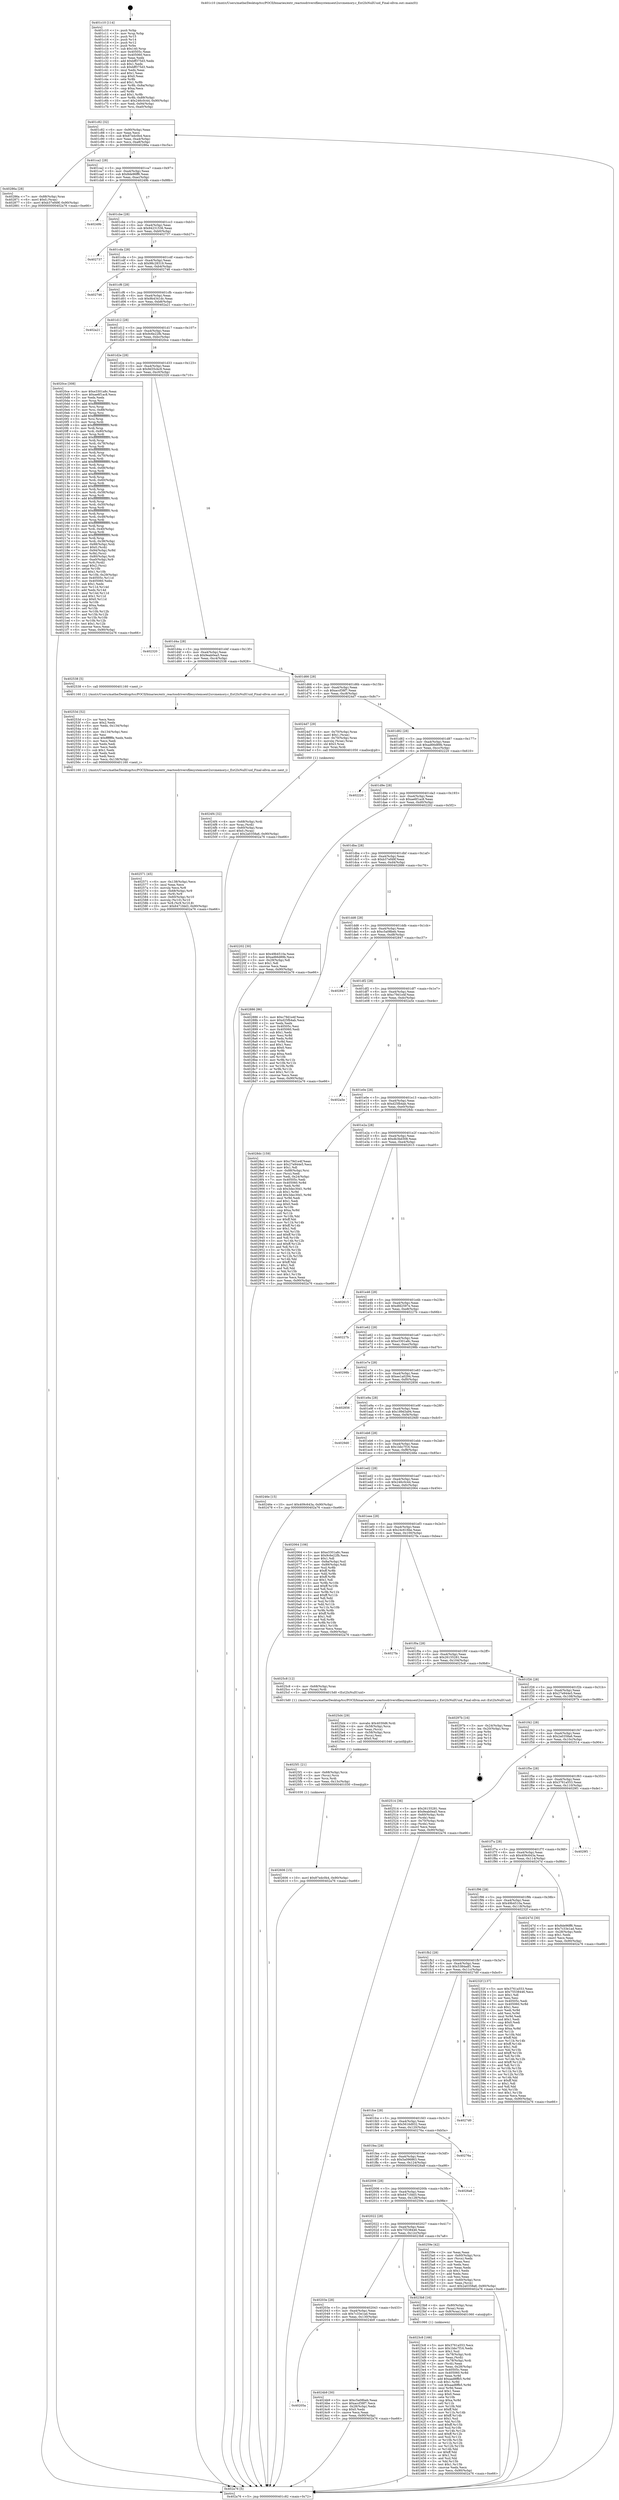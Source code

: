 digraph "0x401c10" {
  label = "0x401c10 (/mnt/c/Users/mathe/Desktop/tcc/POCII/binaries/extr_reactosdriversfilesystemsext2srcmemory.c_Ext2IsNullUuid_Final-ollvm.out::main(0))"
  labelloc = "t"
  node[shape=record]

  Entry [label="",width=0.3,height=0.3,shape=circle,fillcolor=black,style=filled]
  "0x401c82" [label="{
     0x401c82 [32]\l
     | [instrs]\l
     &nbsp;&nbsp;0x401c82 \<+6\>: mov -0x90(%rbp),%eax\l
     &nbsp;&nbsp;0x401c88 \<+2\>: mov %eax,%ecx\l
     &nbsp;&nbsp;0x401c8a \<+6\>: sub $0x87edc0b4,%ecx\l
     &nbsp;&nbsp;0x401c90 \<+6\>: mov %eax,-0xa4(%rbp)\l
     &nbsp;&nbsp;0x401c96 \<+6\>: mov %ecx,-0xa8(%rbp)\l
     &nbsp;&nbsp;0x401c9c \<+6\>: je 000000000040286a \<main+0xc5a\>\l
  }"]
  "0x40286a" [label="{
     0x40286a [28]\l
     | [instrs]\l
     &nbsp;&nbsp;0x40286a \<+7\>: mov -0x88(%rbp),%rax\l
     &nbsp;&nbsp;0x402871 \<+6\>: movl $0x0,(%rax)\l
     &nbsp;&nbsp;0x402877 \<+10\>: movl $0xb37ef49f,-0x90(%rbp)\l
     &nbsp;&nbsp;0x402881 \<+5\>: jmp 0000000000402a76 \<main+0xe66\>\l
  }"]
  "0x401ca2" [label="{
     0x401ca2 [28]\l
     | [instrs]\l
     &nbsp;&nbsp;0x401ca2 \<+5\>: jmp 0000000000401ca7 \<main+0x97\>\l
     &nbsp;&nbsp;0x401ca7 \<+6\>: mov -0xa4(%rbp),%eax\l
     &nbsp;&nbsp;0x401cad \<+5\>: sub $0x8de96ff6,%eax\l
     &nbsp;&nbsp;0x401cb2 \<+6\>: mov %eax,-0xac(%rbp)\l
     &nbsp;&nbsp;0x401cb8 \<+6\>: je 000000000040249b \<main+0x88b\>\l
  }"]
  Exit [label="",width=0.3,height=0.3,shape=circle,fillcolor=black,style=filled,peripheries=2]
  "0x40249b" [label="{
     0x40249b\l
  }", style=dashed]
  "0x401cbe" [label="{
     0x401cbe [28]\l
     | [instrs]\l
     &nbsp;&nbsp;0x401cbe \<+5\>: jmp 0000000000401cc3 \<main+0xb3\>\l
     &nbsp;&nbsp;0x401cc3 \<+6\>: mov -0xa4(%rbp),%eax\l
     &nbsp;&nbsp;0x401cc9 \<+5\>: sub $0x94231536,%eax\l
     &nbsp;&nbsp;0x401cce \<+6\>: mov %eax,-0xb0(%rbp)\l
     &nbsp;&nbsp;0x401cd4 \<+6\>: je 0000000000402737 \<main+0xb27\>\l
  }"]
  "0x402606" [label="{
     0x402606 [15]\l
     | [instrs]\l
     &nbsp;&nbsp;0x402606 \<+10\>: movl $0x87edc0b4,-0x90(%rbp)\l
     &nbsp;&nbsp;0x402610 \<+5\>: jmp 0000000000402a76 \<main+0xe66\>\l
  }"]
  "0x402737" [label="{
     0x402737\l
  }", style=dashed]
  "0x401cda" [label="{
     0x401cda [28]\l
     | [instrs]\l
     &nbsp;&nbsp;0x401cda \<+5\>: jmp 0000000000401cdf \<main+0xcf\>\l
     &nbsp;&nbsp;0x401cdf \<+6\>: mov -0xa4(%rbp),%eax\l
     &nbsp;&nbsp;0x401ce5 \<+5\>: sub $0x98c28319,%eax\l
     &nbsp;&nbsp;0x401cea \<+6\>: mov %eax,-0xb4(%rbp)\l
     &nbsp;&nbsp;0x401cf0 \<+6\>: je 0000000000402746 \<main+0xb36\>\l
  }"]
  "0x4025f1" [label="{
     0x4025f1 [21]\l
     | [instrs]\l
     &nbsp;&nbsp;0x4025f1 \<+4\>: mov -0x68(%rbp),%rcx\l
     &nbsp;&nbsp;0x4025f5 \<+3\>: mov (%rcx),%rcx\l
     &nbsp;&nbsp;0x4025f8 \<+3\>: mov %rcx,%rdi\l
     &nbsp;&nbsp;0x4025fb \<+6\>: mov %eax,-0x13c(%rbp)\l
     &nbsp;&nbsp;0x402601 \<+5\>: call 0000000000401030 \<free@plt\>\l
     | [calls]\l
     &nbsp;&nbsp;0x401030 \{1\} (unknown)\l
  }"]
  "0x402746" [label="{
     0x402746\l
  }", style=dashed]
  "0x401cf6" [label="{
     0x401cf6 [28]\l
     | [instrs]\l
     &nbsp;&nbsp;0x401cf6 \<+5\>: jmp 0000000000401cfb \<main+0xeb\>\l
     &nbsp;&nbsp;0x401cfb \<+6\>: mov -0xa4(%rbp),%eax\l
     &nbsp;&nbsp;0x401d01 \<+5\>: sub $0x9b4341dc,%eax\l
     &nbsp;&nbsp;0x401d06 \<+6\>: mov %eax,-0xb8(%rbp)\l
     &nbsp;&nbsp;0x401d0c \<+6\>: je 0000000000402a21 \<main+0xe11\>\l
  }"]
  "0x4025d4" [label="{
     0x4025d4 [29]\l
     | [instrs]\l
     &nbsp;&nbsp;0x4025d4 \<+10\>: movabs $0x4030d6,%rdi\l
     &nbsp;&nbsp;0x4025de \<+4\>: mov -0x58(%rbp),%rcx\l
     &nbsp;&nbsp;0x4025e2 \<+2\>: mov %eax,(%rcx)\l
     &nbsp;&nbsp;0x4025e4 \<+4\>: mov -0x58(%rbp),%rcx\l
     &nbsp;&nbsp;0x4025e8 \<+2\>: mov (%rcx),%esi\l
     &nbsp;&nbsp;0x4025ea \<+2\>: mov $0x0,%al\l
     &nbsp;&nbsp;0x4025ec \<+5\>: call 0000000000401040 \<printf@plt\>\l
     | [calls]\l
     &nbsp;&nbsp;0x401040 \{1\} (unknown)\l
  }"]
  "0x402a21" [label="{
     0x402a21\l
  }", style=dashed]
  "0x401d12" [label="{
     0x401d12 [28]\l
     | [instrs]\l
     &nbsp;&nbsp;0x401d12 \<+5\>: jmp 0000000000401d17 \<main+0x107\>\l
     &nbsp;&nbsp;0x401d17 \<+6\>: mov -0xa4(%rbp),%eax\l
     &nbsp;&nbsp;0x401d1d \<+5\>: sub $0x9c6e22fb,%eax\l
     &nbsp;&nbsp;0x401d22 \<+6\>: mov %eax,-0xbc(%rbp)\l
     &nbsp;&nbsp;0x401d28 \<+6\>: je 00000000004020ce \<main+0x4be\>\l
  }"]
  "0x402571" [label="{
     0x402571 [45]\l
     | [instrs]\l
     &nbsp;&nbsp;0x402571 \<+6\>: mov -0x138(%rbp),%ecx\l
     &nbsp;&nbsp;0x402577 \<+3\>: imul %eax,%ecx\l
     &nbsp;&nbsp;0x40257a \<+3\>: movslq %ecx,%r8\l
     &nbsp;&nbsp;0x40257d \<+4\>: mov -0x68(%rbp),%r9\l
     &nbsp;&nbsp;0x402581 \<+3\>: mov (%r9),%r9\l
     &nbsp;&nbsp;0x402584 \<+4\>: mov -0x60(%rbp),%r10\l
     &nbsp;&nbsp;0x402588 \<+3\>: movslq (%r10),%r10\l
     &nbsp;&nbsp;0x40258b \<+4\>: mov %r8,(%r9,%r10,8)\l
     &nbsp;&nbsp;0x40258f \<+10\>: movl $0x6471fdd3,-0x90(%rbp)\l
     &nbsp;&nbsp;0x402599 \<+5\>: jmp 0000000000402a76 \<main+0xe66\>\l
  }"]
  "0x4020ce" [label="{
     0x4020ce [308]\l
     | [instrs]\l
     &nbsp;&nbsp;0x4020ce \<+5\>: mov $0xe3301a8c,%eax\l
     &nbsp;&nbsp;0x4020d3 \<+5\>: mov $0xae6f1ac8,%ecx\l
     &nbsp;&nbsp;0x4020d8 \<+2\>: xor %edx,%edx\l
     &nbsp;&nbsp;0x4020da \<+3\>: mov %rsp,%rsi\l
     &nbsp;&nbsp;0x4020dd \<+4\>: add $0xfffffffffffffff0,%rsi\l
     &nbsp;&nbsp;0x4020e1 \<+3\>: mov %rsi,%rsp\l
     &nbsp;&nbsp;0x4020e4 \<+7\>: mov %rsi,-0x88(%rbp)\l
     &nbsp;&nbsp;0x4020eb \<+3\>: mov %rsp,%rsi\l
     &nbsp;&nbsp;0x4020ee \<+4\>: add $0xfffffffffffffff0,%rsi\l
     &nbsp;&nbsp;0x4020f2 \<+3\>: mov %rsi,%rsp\l
     &nbsp;&nbsp;0x4020f5 \<+3\>: mov %rsp,%rdi\l
     &nbsp;&nbsp;0x4020f8 \<+4\>: add $0xfffffffffffffff0,%rdi\l
     &nbsp;&nbsp;0x4020fc \<+3\>: mov %rdi,%rsp\l
     &nbsp;&nbsp;0x4020ff \<+4\>: mov %rdi,-0x80(%rbp)\l
     &nbsp;&nbsp;0x402103 \<+3\>: mov %rsp,%rdi\l
     &nbsp;&nbsp;0x402106 \<+4\>: add $0xfffffffffffffff0,%rdi\l
     &nbsp;&nbsp;0x40210a \<+3\>: mov %rdi,%rsp\l
     &nbsp;&nbsp;0x40210d \<+4\>: mov %rdi,-0x78(%rbp)\l
     &nbsp;&nbsp;0x402111 \<+3\>: mov %rsp,%rdi\l
     &nbsp;&nbsp;0x402114 \<+4\>: add $0xfffffffffffffff0,%rdi\l
     &nbsp;&nbsp;0x402118 \<+3\>: mov %rdi,%rsp\l
     &nbsp;&nbsp;0x40211b \<+4\>: mov %rdi,-0x70(%rbp)\l
     &nbsp;&nbsp;0x40211f \<+3\>: mov %rsp,%rdi\l
     &nbsp;&nbsp;0x402122 \<+4\>: add $0xfffffffffffffff0,%rdi\l
     &nbsp;&nbsp;0x402126 \<+3\>: mov %rdi,%rsp\l
     &nbsp;&nbsp;0x402129 \<+4\>: mov %rdi,-0x68(%rbp)\l
     &nbsp;&nbsp;0x40212d \<+3\>: mov %rsp,%rdi\l
     &nbsp;&nbsp;0x402130 \<+4\>: add $0xfffffffffffffff0,%rdi\l
     &nbsp;&nbsp;0x402134 \<+3\>: mov %rdi,%rsp\l
     &nbsp;&nbsp;0x402137 \<+4\>: mov %rdi,-0x60(%rbp)\l
     &nbsp;&nbsp;0x40213b \<+3\>: mov %rsp,%rdi\l
     &nbsp;&nbsp;0x40213e \<+4\>: add $0xfffffffffffffff0,%rdi\l
     &nbsp;&nbsp;0x402142 \<+3\>: mov %rdi,%rsp\l
     &nbsp;&nbsp;0x402145 \<+4\>: mov %rdi,-0x58(%rbp)\l
     &nbsp;&nbsp;0x402149 \<+3\>: mov %rsp,%rdi\l
     &nbsp;&nbsp;0x40214c \<+4\>: add $0xfffffffffffffff0,%rdi\l
     &nbsp;&nbsp;0x402150 \<+3\>: mov %rdi,%rsp\l
     &nbsp;&nbsp;0x402153 \<+4\>: mov %rdi,-0x50(%rbp)\l
     &nbsp;&nbsp;0x402157 \<+3\>: mov %rsp,%rdi\l
     &nbsp;&nbsp;0x40215a \<+4\>: add $0xfffffffffffffff0,%rdi\l
     &nbsp;&nbsp;0x40215e \<+3\>: mov %rdi,%rsp\l
     &nbsp;&nbsp;0x402161 \<+4\>: mov %rdi,-0x48(%rbp)\l
     &nbsp;&nbsp;0x402165 \<+3\>: mov %rsp,%rdi\l
     &nbsp;&nbsp;0x402168 \<+4\>: add $0xfffffffffffffff0,%rdi\l
     &nbsp;&nbsp;0x40216c \<+3\>: mov %rdi,%rsp\l
     &nbsp;&nbsp;0x40216f \<+4\>: mov %rdi,-0x40(%rbp)\l
     &nbsp;&nbsp;0x402173 \<+3\>: mov %rsp,%rdi\l
     &nbsp;&nbsp;0x402176 \<+4\>: add $0xfffffffffffffff0,%rdi\l
     &nbsp;&nbsp;0x40217a \<+3\>: mov %rdi,%rsp\l
     &nbsp;&nbsp;0x40217d \<+4\>: mov %rdi,-0x38(%rbp)\l
     &nbsp;&nbsp;0x402181 \<+7\>: mov -0x88(%rbp),%rdi\l
     &nbsp;&nbsp;0x402188 \<+6\>: movl $0x0,(%rdi)\l
     &nbsp;&nbsp;0x40218e \<+7\>: mov -0x94(%rbp),%r8d\l
     &nbsp;&nbsp;0x402195 \<+3\>: mov %r8d,(%rsi)\l
     &nbsp;&nbsp;0x402198 \<+4\>: mov -0x80(%rbp),%rdi\l
     &nbsp;&nbsp;0x40219c \<+7\>: mov -0xa0(%rbp),%r9\l
     &nbsp;&nbsp;0x4021a3 \<+3\>: mov %r9,(%rdi)\l
     &nbsp;&nbsp;0x4021a6 \<+3\>: cmpl $0x2,(%rsi)\l
     &nbsp;&nbsp;0x4021a9 \<+4\>: setne %r10b\l
     &nbsp;&nbsp;0x4021ad \<+4\>: and $0x1,%r10b\l
     &nbsp;&nbsp;0x4021b1 \<+4\>: mov %r10b,-0x29(%rbp)\l
     &nbsp;&nbsp;0x4021b5 \<+8\>: mov 0x40505c,%r11d\l
     &nbsp;&nbsp;0x4021bd \<+7\>: mov 0x405060,%ebx\l
     &nbsp;&nbsp;0x4021c4 \<+3\>: sub $0x1,%edx\l
     &nbsp;&nbsp;0x4021c7 \<+3\>: mov %r11d,%r14d\l
     &nbsp;&nbsp;0x4021ca \<+3\>: add %edx,%r14d\l
     &nbsp;&nbsp;0x4021cd \<+4\>: imul %r14d,%r11d\l
     &nbsp;&nbsp;0x4021d1 \<+4\>: and $0x1,%r11d\l
     &nbsp;&nbsp;0x4021d5 \<+4\>: cmp $0x0,%r11d\l
     &nbsp;&nbsp;0x4021d9 \<+4\>: sete %r10b\l
     &nbsp;&nbsp;0x4021dd \<+3\>: cmp $0xa,%ebx\l
     &nbsp;&nbsp;0x4021e0 \<+4\>: setl %r15b\l
     &nbsp;&nbsp;0x4021e4 \<+3\>: mov %r10b,%r12b\l
     &nbsp;&nbsp;0x4021e7 \<+3\>: and %r15b,%r12b\l
     &nbsp;&nbsp;0x4021ea \<+3\>: xor %r15b,%r10b\l
     &nbsp;&nbsp;0x4021ed \<+3\>: or %r10b,%r12b\l
     &nbsp;&nbsp;0x4021f0 \<+4\>: test $0x1,%r12b\l
     &nbsp;&nbsp;0x4021f4 \<+3\>: cmovne %ecx,%eax\l
     &nbsp;&nbsp;0x4021f7 \<+6\>: mov %eax,-0x90(%rbp)\l
     &nbsp;&nbsp;0x4021fd \<+5\>: jmp 0000000000402a76 \<main+0xe66\>\l
  }"]
  "0x401d2e" [label="{
     0x401d2e [28]\l
     | [instrs]\l
     &nbsp;&nbsp;0x401d2e \<+5\>: jmp 0000000000401d33 \<main+0x123\>\l
     &nbsp;&nbsp;0x401d33 \<+6\>: mov -0xa4(%rbp),%eax\l
     &nbsp;&nbsp;0x401d39 \<+5\>: sub $0x9d35cbc9,%eax\l
     &nbsp;&nbsp;0x401d3e \<+6\>: mov %eax,-0xc0(%rbp)\l
     &nbsp;&nbsp;0x401d44 \<+6\>: je 0000000000402320 \<main+0x710\>\l
  }"]
  "0x40253d" [label="{
     0x40253d [52]\l
     | [instrs]\l
     &nbsp;&nbsp;0x40253d \<+2\>: xor %ecx,%ecx\l
     &nbsp;&nbsp;0x40253f \<+5\>: mov $0x2,%edx\l
     &nbsp;&nbsp;0x402544 \<+6\>: mov %edx,-0x134(%rbp)\l
     &nbsp;&nbsp;0x40254a \<+1\>: cltd\l
     &nbsp;&nbsp;0x40254b \<+6\>: mov -0x134(%rbp),%esi\l
     &nbsp;&nbsp;0x402551 \<+2\>: idiv %esi\l
     &nbsp;&nbsp;0x402553 \<+6\>: imul $0xfffffffe,%edx,%edx\l
     &nbsp;&nbsp;0x402559 \<+2\>: mov %ecx,%edi\l
     &nbsp;&nbsp;0x40255b \<+2\>: sub %edx,%edi\l
     &nbsp;&nbsp;0x40255d \<+2\>: mov %ecx,%edx\l
     &nbsp;&nbsp;0x40255f \<+3\>: sub $0x1,%edx\l
     &nbsp;&nbsp;0x402562 \<+2\>: add %edx,%edi\l
     &nbsp;&nbsp;0x402564 \<+2\>: sub %edi,%ecx\l
     &nbsp;&nbsp;0x402566 \<+6\>: mov %ecx,-0x138(%rbp)\l
     &nbsp;&nbsp;0x40256c \<+5\>: call 0000000000401160 \<next_i\>\l
     | [calls]\l
     &nbsp;&nbsp;0x401160 \{1\} (/mnt/c/Users/mathe/Desktop/tcc/POCII/binaries/extr_reactosdriversfilesystemsext2srcmemory.c_Ext2IsNullUuid_Final-ollvm.out::next_i)\l
  }"]
  "0x402320" [label="{
     0x402320\l
  }", style=dashed]
  "0x401d4a" [label="{
     0x401d4a [28]\l
     | [instrs]\l
     &nbsp;&nbsp;0x401d4a \<+5\>: jmp 0000000000401d4f \<main+0x13f\>\l
     &nbsp;&nbsp;0x401d4f \<+6\>: mov -0xa4(%rbp),%eax\l
     &nbsp;&nbsp;0x401d55 \<+5\>: sub $0x9eab0ea5,%eax\l
     &nbsp;&nbsp;0x401d5a \<+6\>: mov %eax,-0xc4(%rbp)\l
     &nbsp;&nbsp;0x401d60 \<+6\>: je 0000000000402538 \<main+0x928\>\l
  }"]
  "0x4024f4" [label="{
     0x4024f4 [32]\l
     | [instrs]\l
     &nbsp;&nbsp;0x4024f4 \<+4\>: mov -0x68(%rbp),%rdi\l
     &nbsp;&nbsp;0x4024f8 \<+3\>: mov %rax,(%rdi)\l
     &nbsp;&nbsp;0x4024fb \<+4\>: mov -0x60(%rbp),%rax\l
     &nbsp;&nbsp;0x4024ff \<+6\>: movl $0x0,(%rax)\l
     &nbsp;&nbsp;0x402505 \<+10\>: movl $0x2a0358a6,-0x90(%rbp)\l
     &nbsp;&nbsp;0x40250f \<+5\>: jmp 0000000000402a76 \<main+0xe66\>\l
  }"]
  "0x402538" [label="{
     0x402538 [5]\l
     | [instrs]\l
     &nbsp;&nbsp;0x402538 \<+5\>: call 0000000000401160 \<next_i\>\l
     | [calls]\l
     &nbsp;&nbsp;0x401160 \{1\} (/mnt/c/Users/mathe/Desktop/tcc/POCII/binaries/extr_reactosdriversfilesystemsext2srcmemory.c_Ext2IsNullUuid_Final-ollvm.out::next_i)\l
  }"]
  "0x401d66" [label="{
     0x401d66 [28]\l
     | [instrs]\l
     &nbsp;&nbsp;0x401d66 \<+5\>: jmp 0000000000401d6b \<main+0x15b\>\l
     &nbsp;&nbsp;0x401d6b \<+6\>: mov -0xa4(%rbp),%eax\l
     &nbsp;&nbsp;0x401d71 \<+5\>: sub $0xaccf38f7,%eax\l
     &nbsp;&nbsp;0x401d76 \<+6\>: mov %eax,-0xc8(%rbp)\l
     &nbsp;&nbsp;0x401d7c \<+6\>: je 00000000004024d7 \<main+0x8c7\>\l
  }"]
  "0x40205a" [label="{
     0x40205a\l
  }", style=dashed]
  "0x4024d7" [label="{
     0x4024d7 [29]\l
     | [instrs]\l
     &nbsp;&nbsp;0x4024d7 \<+4\>: mov -0x70(%rbp),%rax\l
     &nbsp;&nbsp;0x4024db \<+6\>: movl $0x1,(%rax)\l
     &nbsp;&nbsp;0x4024e1 \<+4\>: mov -0x70(%rbp),%rax\l
     &nbsp;&nbsp;0x4024e5 \<+3\>: movslq (%rax),%rax\l
     &nbsp;&nbsp;0x4024e8 \<+4\>: shl $0x3,%rax\l
     &nbsp;&nbsp;0x4024ec \<+3\>: mov %rax,%rdi\l
     &nbsp;&nbsp;0x4024ef \<+5\>: call 0000000000401050 \<malloc@plt\>\l
     | [calls]\l
     &nbsp;&nbsp;0x401050 \{1\} (unknown)\l
  }"]
  "0x401d82" [label="{
     0x401d82 [28]\l
     | [instrs]\l
     &nbsp;&nbsp;0x401d82 \<+5\>: jmp 0000000000401d87 \<main+0x177\>\l
     &nbsp;&nbsp;0x401d87 \<+6\>: mov -0xa4(%rbp),%eax\l
     &nbsp;&nbsp;0x401d8d \<+5\>: sub $0xad66d89b,%eax\l
     &nbsp;&nbsp;0x401d92 \<+6\>: mov %eax,-0xcc(%rbp)\l
     &nbsp;&nbsp;0x401d98 \<+6\>: je 0000000000402220 \<main+0x610\>\l
  }"]
  "0x4024b9" [label="{
     0x4024b9 [30]\l
     | [instrs]\l
     &nbsp;&nbsp;0x4024b9 \<+5\>: mov $0xc5a08beb,%eax\l
     &nbsp;&nbsp;0x4024be \<+5\>: mov $0xaccf38f7,%ecx\l
     &nbsp;&nbsp;0x4024c3 \<+3\>: mov -0x28(%rbp),%edx\l
     &nbsp;&nbsp;0x4024c6 \<+3\>: cmp $0x0,%edx\l
     &nbsp;&nbsp;0x4024c9 \<+3\>: cmove %ecx,%eax\l
     &nbsp;&nbsp;0x4024cc \<+6\>: mov %eax,-0x90(%rbp)\l
     &nbsp;&nbsp;0x4024d2 \<+5\>: jmp 0000000000402a76 \<main+0xe66\>\l
  }"]
  "0x402220" [label="{
     0x402220\l
  }", style=dashed]
  "0x401d9e" [label="{
     0x401d9e [28]\l
     | [instrs]\l
     &nbsp;&nbsp;0x401d9e \<+5\>: jmp 0000000000401da3 \<main+0x193\>\l
     &nbsp;&nbsp;0x401da3 \<+6\>: mov -0xa4(%rbp),%eax\l
     &nbsp;&nbsp;0x401da9 \<+5\>: sub $0xae6f1ac8,%eax\l
     &nbsp;&nbsp;0x401dae \<+6\>: mov %eax,-0xd0(%rbp)\l
     &nbsp;&nbsp;0x401db4 \<+6\>: je 0000000000402202 \<main+0x5f2\>\l
  }"]
  "0x4023c8" [label="{
     0x4023c8 [166]\l
     | [instrs]\l
     &nbsp;&nbsp;0x4023c8 \<+5\>: mov $0x3761a553,%ecx\l
     &nbsp;&nbsp;0x4023cd \<+5\>: mov $0x1bbc7f16,%edx\l
     &nbsp;&nbsp;0x4023d2 \<+3\>: mov $0x1,%sil\l
     &nbsp;&nbsp;0x4023d5 \<+4\>: mov -0x78(%rbp),%rdi\l
     &nbsp;&nbsp;0x4023d9 \<+2\>: mov %eax,(%rdi)\l
     &nbsp;&nbsp;0x4023db \<+4\>: mov -0x78(%rbp),%rdi\l
     &nbsp;&nbsp;0x4023df \<+2\>: mov (%rdi),%eax\l
     &nbsp;&nbsp;0x4023e1 \<+3\>: mov %eax,-0x28(%rbp)\l
     &nbsp;&nbsp;0x4023e4 \<+7\>: mov 0x40505c,%eax\l
     &nbsp;&nbsp;0x4023eb \<+8\>: mov 0x405060,%r8d\l
     &nbsp;&nbsp;0x4023f3 \<+3\>: mov %eax,%r9d\l
     &nbsp;&nbsp;0x4023f6 \<+7\>: add $0xaad8ffb5,%r9d\l
     &nbsp;&nbsp;0x4023fd \<+4\>: sub $0x1,%r9d\l
     &nbsp;&nbsp;0x402401 \<+7\>: sub $0xaad8ffb5,%r9d\l
     &nbsp;&nbsp;0x402408 \<+4\>: imul %r9d,%eax\l
     &nbsp;&nbsp;0x40240c \<+3\>: and $0x1,%eax\l
     &nbsp;&nbsp;0x40240f \<+3\>: cmp $0x0,%eax\l
     &nbsp;&nbsp;0x402412 \<+4\>: sete %r10b\l
     &nbsp;&nbsp;0x402416 \<+4\>: cmp $0xa,%r8d\l
     &nbsp;&nbsp;0x40241a \<+4\>: setl %r11b\l
     &nbsp;&nbsp;0x40241e \<+3\>: mov %r10b,%bl\l
     &nbsp;&nbsp;0x402421 \<+3\>: xor $0xff,%bl\l
     &nbsp;&nbsp;0x402424 \<+3\>: mov %r11b,%r14b\l
     &nbsp;&nbsp;0x402427 \<+4\>: xor $0xff,%r14b\l
     &nbsp;&nbsp;0x40242b \<+4\>: xor $0x1,%sil\l
     &nbsp;&nbsp;0x40242f \<+3\>: mov %bl,%r15b\l
     &nbsp;&nbsp;0x402432 \<+4\>: and $0xff,%r15b\l
     &nbsp;&nbsp;0x402436 \<+3\>: and %sil,%r10b\l
     &nbsp;&nbsp;0x402439 \<+3\>: mov %r14b,%r12b\l
     &nbsp;&nbsp;0x40243c \<+4\>: and $0xff,%r12b\l
     &nbsp;&nbsp;0x402440 \<+3\>: and %sil,%r11b\l
     &nbsp;&nbsp;0x402443 \<+3\>: or %r10b,%r15b\l
     &nbsp;&nbsp;0x402446 \<+3\>: or %r11b,%r12b\l
     &nbsp;&nbsp;0x402449 \<+3\>: xor %r12b,%r15b\l
     &nbsp;&nbsp;0x40244c \<+3\>: or %r14b,%bl\l
     &nbsp;&nbsp;0x40244f \<+3\>: xor $0xff,%bl\l
     &nbsp;&nbsp;0x402452 \<+4\>: or $0x1,%sil\l
     &nbsp;&nbsp;0x402456 \<+3\>: and %sil,%bl\l
     &nbsp;&nbsp;0x402459 \<+3\>: or %bl,%r15b\l
     &nbsp;&nbsp;0x40245c \<+4\>: test $0x1,%r15b\l
     &nbsp;&nbsp;0x402460 \<+3\>: cmovne %edx,%ecx\l
     &nbsp;&nbsp;0x402463 \<+6\>: mov %ecx,-0x90(%rbp)\l
     &nbsp;&nbsp;0x402469 \<+5\>: jmp 0000000000402a76 \<main+0xe66\>\l
  }"]
  "0x402202" [label="{
     0x402202 [30]\l
     | [instrs]\l
     &nbsp;&nbsp;0x402202 \<+5\>: mov $0x49b4510a,%eax\l
     &nbsp;&nbsp;0x402207 \<+5\>: mov $0xad66d89b,%ecx\l
     &nbsp;&nbsp;0x40220c \<+3\>: mov -0x29(%rbp),%dl\l
     &nbsp;&nbsp;0x40220f \<+3\>: test $0x1,%dl\l
     &nbsp;&nbsp;0x402212 \<+3\>: cmovne %ecx,%eax\l
     &nbsp;&nbsp;0x402215 \<+6\>: mov %eax,-0x90(%rbp)\l
     &nbsp;&nbsp;0x40221b \<+5\>: jmp 0000000000402a76 \<main+0xe66\>\l
  }"]
  "0x401dba" [label="{
     0x401dba [28]\l
     | [instrs]\l
     &nbsp;&nbsp;0x401dba \<+5\>: jmp 0000000000401dbf \<main+0x1af\>\l
     &nbsp;&nbsp;0x401dbf \<+6\>: mov -0xa4(%rbp),%eax\l
     &nbsp;&nbsp;0x401dc5 \<+5\>: sub $0xb37ef49f,%eax\l
     &nbsp;&nbsp;0x401dca \<+6\>: mov %eax,-0xd4(%rbp)\l
     &nbsp;&nbsp;0x401dd0 \<+6\>: je 0000000000402886 \<main+0xc76\>\l
  }"]
  "0x40203e" [label="{
     0x40203e [28]\l
     | [instrs]\l
     &nbsp;&nbsp;0x40203e \<+5\>: jmp 0000000000402043 \<main+0x433\>\l
     &nbsp;&nbsp;0x402043 \<+6\>: mov -0xa4(%rbp),%eax\l
     &nbsp;&nbsp;0x402049 \<+5\>: sub $0x7c33e1ad,%eax\l
     &nbsp;&nbsp;0x40204e \<+6\>: mov %eax,-0x130(%rbp)\l
     &nbsp;&nbsp;0x402054 \<+6\>: je 00000000004024b9 \<main+0x8a9\>\l
  }"]
  "0x402886" [label="{
     0x402886 [86]\l
     | [instrs]\l
     &nbsp;&nbsp;0x402886 \<+5\>: mov $0xc79d1e4f,%eax\l
     &nbsp;&nbsp;0x40288b \<+5\>: mov $0xd25fb4ab,%ecx\l
     &nbsp;&nbsp;0x402890 \<+2\>: xor %edx,%edx\l
     &nbsp;&nbsp;0x402892 \<+7\>: mov 0x40505c,%esi\l
     &nbsp;&nbsp;0x402899 \<+7\>: mov 0x405060,%edi\l
     &nbsp;&nbsp;0x4028a0 \<+3\>: sub $0x1,%edx\l
     &nbsp;&nbsp;0x4028a3 \<+3\>: mov %esi,%r8d\l
     &nbsp;&nbsp;0x4028a6 \<+3\>: add %edx,%r8d\l
     &nbsp;&nbsp;0x4028a9 \<+4\>: imul %r8d,%esi\l
     &nbsp;&nbsp;0x4028ad \<+3\>: and $0x1,%esi\l
     &nbsp;&nbsp;0x4028b0 \<+3\>: cmp $0x0,%esi\l
     &nbsp;&nbsp;0x4028b3 \<+4\>: sete %r9b\l
     &nbsp;&nbsp;0x4028b7 \<+3\>: cmp $0xa,%edi\l
     &nbsp;&nbsp;0x4028ba \<+4\>: setl %r10b\l
     &nbsp;&nbsp;0x4028be \<+3\>: mov %r9b,%r11b\l
     &nbsp;&nbsp;0x4028c1 \<+3\>: and %r10b,%r11b\l
     &nbsp;&nbsp;0x4028c4 \<+3\>: xor %r10b,%r9b\l
     &nbsp;&nbsp;0x4028c7 \<+3\>: or %r9b,%r11b\l
     &nbsp;&nbsp;0x4028ca \<+4\>: test $0x1,%r11b\l
     &nbsp;&nbsp;0x4028ce \<+3\>: cmovne %ecx,%eax\l
     &nbsp;&nbsp;0x4028d1 \<+6\>: mov %eax,-0x90(%rbp)\l
     &nbsp;&nbsp;0x4028d7 \<+5\>: jmp 0000000000402a76 \<main+0xe66\>\l
  }"]
  "0x401dd6" [label="{
     0x401dd6 [28]\l
     | [instrs]\l
     &nbsp;&nbsp;0x401dd6 \<+5\>: jmp 0000000000401ddb \<main+0x1cb\>\l
     &nbsp;&nbsp;0x401ddb \<+6\>: mov -0xa4(%rbp),%eax\l
     &nbsp;&nbsp;0x401de1 \<+5\>: sub $0xc5a08beb,%eax\l
     &nbsp;&nbsp;0x401de6 \<+6\>: mov %eax,-0xd8(%rbp)\l
     &nbsp;&nbsp;0x401dec \<+6\>: je 0000000000402847 \<main+0xc37\>\l
  }"]
  "0x4023b8" [label="{
     0x4023b8 [16]\l
     | [instrs]\l
     &nbsp;&nbsp;0x4023b8 \<+4\>: mov -0x80(%rbp),%rax\l
     &nbsp;&nbsp;0x4023bc \<+3\>: mov (%rax),%rax\l
     &nbsp;&nbsp;0x4023bf \<+4\>: mov 0x8(%rax),%rdi\l
     &nbsp;&nbsp;0x4023c3 \<+5\>: call 0000000000401060 \<atoi@plt\>\l
     | [calls]\l
     &nbsp;&nbsp;0x401060 \{1\} (unknown)\l
  }"]
  "0x402847" [label="{
     0x402847\l
  }", style=dashed]
  "0x401df2" [label="{
     0x401df2 [28]\l
     | [instrs]\l
     &nbsp;&nbsp;0x401df2 \<+5\>: jmp 0000000000401df7 \<main+0x1e7\>\l
     &nbsp;&nbsp;0x401df7 \<+6\>: mov -0xa4(%rbp),%eax\l
     &nbsp;&nbsp;0x401dfd \<+5\>: sub $0xc79d1e4f,%eax\l
     &nbsp;&nbsp;0x401e02 \<+6\>: mov %eax,-0xdc(%rbp)\l
     &nbsp;&nbsp;0x401e08 \<+6\>: je 0000000000402a5e \<main+0xe4e\>\l
  }"]
  "0x402022" [label="{
     0x402022 [28]\l
     | [instrs]\l
     &nbsp;&nbsp;0x402022 \<+5\>: jmp 0000000000402027 \<main+0x417\>\l
     &nbsp;&nbsp;0x402027 \<+6\>: mov -0xa4(%rbp),%eax\l
     &nbsp;&nbsp;0x40202d \<+5\>: sub $0x75538446,%eax\l
     &nbsp;&nbsp;0x402032 \<+6\>: mov %eax,-0x12c(%rbp)\l
     &nbsp;&nbsp;0x402038 \<+6\>: je 00000000004023b8 \<main+0x7a8\>\l
  }"]
  "0x402a5e" [label="{
     0x402a5e\l
  }", style=dashed]
  "0x401e0e" [label="{
     0x401e0e [28]\l
     | [instrs]\l
     &nbsp;&nbsp;0x401e0e \<+5\>: jmp 0000000000401e13 \<main+0x203\>\l
     &nbsp;&nbsp;0x401e13 \<+6\>: mov -0xa4(%rbp),%eax\l
     &nbsp;&nbsp;0x401e19 \<+5\>: sub $0xd25fb4ab,%eax\l
     &nbsp;&nbsp;0x401e1e \<+6\>: mov %eax,-0xe0(%rbp)\l
     &nbsp;&nbsp;0x401e24 \<+6\>: je 00000000004028dc \<main+0xccc\>\l
  }"]
  "0x40259e" [label="{
     0x40259e [42]\l
     | [instrs]\l
     &nbsp;&nbsp;0x40259e \<+2\>: xor %eax,%eax\l
     &nbsp;&nbsp;0x4025a0 \<+4\>: mov -0x60(%rbp),%rcx\l
     &nbsp;&nbsp;0x4025a4 \<+2\>: mov (%rcx),%edx\l
     &nbsp;&nbsp;0x4025a6 \<+2\>: mov %eax,%esi\l
     &nbsp;&nbsp;0x4025a8 \<+2\>: sub %edx,%esi\l
     &nbsp;&nbsp;0x4025aa \<+2\>: mov %eax,%edx\l
     &nbsp;&nbsp;0x4025ac \<+3\>: sub $0x1,%edx\l
     &nbsp;&nbsp;0x4025af \<+2\>: add %edx,%esi\l
     &nbsp;&nbsp;0x4025b1 \<+2\>: sub %esi,%eax\l
     &nbsp;&nbsp;0x4025b3 \<+4\>: mov -0x60(%rbp),%rcx\l
     &nbsp;&nbsp;0x4025b7 \<+2\>: mov %eax,(%rcx)\l
     &nbsp;&nbsp;0x4025b9 \<+10\>: movl $0x2a0358a6,-0x90(%rbp)\l
     &nbsp;&nbsp;0x4025c3 \<+5\>: jmp 0000000000402a76 \<main+0xe66\>\l
  }"]
  "0x4028dc" [label="{
     0x4028dc [159]\l
     | [instrs]\l
     &nbsp;&nbsp;0x4028dc \<+5\>: mov $0xc79d1e4f,%eax\l
     &nbsp;&nbsp;0x4028e1 \<+5\>: mov $0x27e944e5,%ecx\l
     &nbsp;&nbsp;0x4028e6 \<+2\>: mov $0x1,%dl\l
     &nbsp;&nbsp;0x4028e8 \<+7\>: mov -0x88(%rbp),%rsi\l
     &nbsp;&nbsp;0x4028ef \<+2\>: mov (%rsi),%edi\l
     &nbsp;&nbsp;0x4028f1 \<+3\>: mov %edi,-0x24(%rbp)\l
     &nbsp;&nbsp;0x4028f4 \<+7\>: mov 0x40505c,%edi\l
     &nbsp;&nbsp;0x4028fb \<+8\>: mov 0x405060,%r8d\l
     &nbsp;&nbsp;0x402903 \<+3\>: mov %edi,%r9d\l
     &nbsp;&nbsp;0x402906 \<+7\>: sub $0x3dec30d1,%r9d\l
     &nbsp;&nbsp;0x40290d \<+4\>: sub $0x1,%r9d\l
     &nbsp;&nbsp;0x402911 \<+7\>: add $0x3dec30d1,%r9d\l
     &nbsp;&nbsp;0x402918 \<+4\>: imul %r9d,%edi\l
     &nbsp;&nbsp;0x40291c \<+3\>: and $0x1,%edi\l
     &nbsp;&nbsp;0x40291f \<+3\>: cmp $0x0,%edi\l
     &nbsp;&nbsp;0x402922 \<+4\>: sete %r10b\l
     &nbsp;&nbsp;0x402926 \<+4\>: cmp $0xa,%r8d\l
     &nbsp;&nbsp;0x40292a \<+4\>: setl %r11b\l
     &nbsp;&nbsp;0x40292e \<+3\>: mov %r10b,%bl\l
     &nbsp;&nbsp;0x402931 \<+3\>: xor $0xff,%bl\l
     &nbsp;&nbsp;0x402934 \<+3\>: mov %r11b,%r14b\l
     &nbsp;&nbsp;0x402937 \<+4\>: xor $0xff,%r14b\l
     &nbsp;&nbsp;0x40293b \<+3\>: xor $0x1,%dl\l
     &nbsp;&nbsp;0x40293e \<+3\>: mov %bl,%r15b\l
     &nbsp;&nbsp;0x402941 \<+4\>: and $0xff,%r15b\l
     &nbsp;&nbsp;0x402945 \<+3\>: and %dl,%r10b\l
     &nbsp;&nbsp;0x402948 \<+3\>: mov %r14b,%r12b\l
     &nbsp;&nbsp;0x40294b \<+4\>: and $0xff,%r12b\l
     &nbsp;&nbsp;0x40294f \<+3\>: and %dl,%r11b\l
     &nbsp;&nbsp;0x402952 \<+3\>: or %r10b,%r15b\l
     &nbsp;&nbsp;0x402955 \<+3\>: or %r11b,%r12b\l
     &nbsp;&nbsp;0x402958 \<+3\>: xor %r12b,%r15b\l
     &nbsp;&nbsp;0x40295b \<+3\>: or %r14b,%bl\l
     &nbsp;&nbsp;0x40295e \<+3\>: xor $0xff,%bl\l
     &nbsp;&nbsp;0x402961 \<+3\>: or $0x1,%dl\l
     &nbsp;&nbsp;0x402964 \<+2\>: and %dl,%bl\l
     &nbsp;&nbsp;0x402966 \<+3\>: or %bl,%r15b\l
     &nbsp;&nbsp;0x402969 \<+4\>: test $0x1,%r15b\l
     &nbsp;&nbsp;0x40296d \<+3\>: cmovne %ecx,%eax\l
     &nbsp;&nbsp;0x402970 \<+6\>: mov %eax,-0x90(%rbp)\l
     &nbsp;&nbsp;0x402976 \<+5\>: jmp 0000000000402a76 \<main+0xe66\>\l
  }"]
  "0x401e2a" [label="{
     0x401e2a [28]\l
     | [instrs]\l
     &nbsp;&nbsp;0x401e2a \<+5\>: jmp 0000000000401e2f \<main+0x21f\>\l
     &nbsp;&nbsp;0x401e2f \<+6\>: mov -0xa4(%rbp),%eax\l
     &nbsp;&nbsp;0x401e35 \<+5\>: sub $0xdb3bd308,%eax\l
     &nbsp;&nbsp;0x401e3a \<+6\>: mov %eax,-0xe4(%rbp)\l
     &nbsp;&nbsp;0x401e40 \<+6\>: je 0000000000402615 \<main+0xa05\>\l
  }"]
  "0x402006" [label="{
     0x402006 [28]\l
     | [instrs]\l
     &nbsp;&nbsp;0x402006 \<+5\>: jmp 000000000040200b \<main+0x3fb\>\l
     &nbsp;&nbsp;0x40200b \<+6\>: mov -0xa4(%rbp),%eax\l
     &nbsp;&nbsp;0x402011 \<+5\>: sub $0x6471fdd3,%eax\l
     &nbsp;&nbsp;0x402016 \<+6\>: mov %eax,-0x128(%rbp)\l
     &nbsp;&nbsp;0x40201c \<+6\>: je 000000000040259e \<main+0x98e\>\l
  }"]
  "0x402615" [label="{
     0x402615\l
  }", style=dashed]
  "0x401e46" [label="{
     0x401e46 [28]\l
     | [instrs]\l
     &nbsp;&nbsp;0x401e46 \<+5\>: jmp 0000000000401e4b \<main+0x23b\>\l
     &nbsp;&nbsp;0x401e4b \<+6\>: mov -0xa4(%rbp),%eax\l
     &nbsp;&nbsp;0x401e51 \<+5\>: sub $0xdfd2597e,%eax\l
     &nbsp;&nbsp;0x401e56 \<+6\>: mov %eax,-0xe8(%rbp)\l
     &nbsp;&nbsp;0x401e5c \<+6\>: je 000000000040227b \<main+0x66b\>\l
  }"]
  "0x4026a8" [label="{
     0x4026a8\l
  }", style=dashed]
  "0x40227b" [label="{
     0x40227b\l
  }", style=dashed]
  "0x401e62" [label="{
     0x401e62 [28]\l
     | [instrs]\l
     &nbsp;&nbsp;0x401e62 \<+5\>: jmp 0000000000401e67 \<main+0x257\>\l
     &nbsp;&nbsp;0x401e67 \<+6\>: mov -0xa4(%rbp),%eax\l
     &nbsp;&nbsp;0x401e6d \<+5\>: sub $0xe3301a8c,%eax\l
     &nbsp;&nbsp;0x401e72 \<+6\>: mov %eax,-0xec(%rbp)\l
     &nbsp;&nbsp;0x401e78 \<+6\>: je 000000000040298b \<main+0xd7b\>\l
  }"]
  "0x401fea" [label="{
     0x401fea [28]\l
     | [instrs]\l
     &nbsp;&nbsp;0x401fea \<+5\>: jmp 0000000000401fef \<main+0x3df\>\l
     &nbsp;&nbsp;0x401fef \<+6\>: mov -0xa4(%rbp),%eax\l
     &nbsp;&nbsp;0x401ff5 \<+5\>: sub $0x5a096863,%eax\l
     &nbsp;&nbsp;0x401ffa \<+6\>: mov %eax,-0x124(%rbp)\l
     &nbsp;&nbsp;0x402000 \<+6\>: je 00000000004026a8 \<main+0xa98\>\l
  }"]
  "0x40298b" [label="{
     0x40298b\l
  }", style=dashed]
  "0x401e7e" [label="{
     0x401e7e [28]\l
     | [instrs]\l
     &nbsp;&nbsp;0x401e7e \<+5\>: jmp 0000000000401e83 \<main+0x273\>\l
     &nbsp;&nbsp;0x401e83 \<+6\>: mov -0xa4(%rbp),%eax\l
     &nbsp;&nbsp;0x401e89 \<+5\>: sub $0xee1a0294,%eax\l
     &nbsp;&nbsp;0x401e8e \<+6\>: mov %eax,-0xf0(%rbp)\l
     &nbsp;&nbsp;0x401e94 \<+6\>: je 0000000000402856 \<main+0xc46\>\l
  }"]
  "0x40276a" [label="{
     0x40276a\l
  }", style=dashed]
  "0x402856" [label="{
     0x402856\l
  }", style=dashed]
  "0x401e9a" [label="{
     0x401e9a [28]\l
     | [instrs]\l
     &nbsp;&nbsp;0x401e9a \<+5\>: jmp 0000000000401e9f \<main+0x28f\>\l
     &nbsp;&nbsp;0x401e9f \<+6\>: mov -0xa4(%rbp),%eax\l
     &nbsp;&nbsp;0x401ea5 \<+5\>: sub $0x189d3a94,%eax\l
     &nbsp;&nbsp;0x401eaa \<+6\>: mov %eax,-0xf4(%rbp)\l
     &nbsp;&nbsp;0x401eb0 \<+6\>: je 00000000004029d0 \<main+0xdc0\>\l
  }"]
  "0x401fce" [label="{
     0x401fce [28]\l
     | [instrs]\l
     &nbsp;&nbsp;0x401fce \<+5\>: jmp 0000000000401fd3 \<main+0x3c3\>\l
     &nbsp;&nbsp;0x401fd3 \<+6\>: mov -0xa4(%rbp),%eax\l
     &nbsp;&nbsp;0x401fd9 \<+5\>: sub $0x5616d932,%eax\l
     &nbsp;&nbsp;0x401fde \<+6\>: mov %eax,-0x120(%rbp)\l
     &nbsp;&nbsp;0x401fe4 \<+6\>: je 000000000040276a \<main+0xb5a\>\l
  }"]
  "0x4029d0" [label="{
     0x4029d0\l
  }", style=dashed]
  "0x401eb6" [label="{
     0x401eb6 [28]\l
     | [instrs]\l
     &nbsp;&nbsp;0x401eb6 \<+5\>: jmp 0000000000401ebb \<main+0x2ab\>\l
     &nbsp;&nbsp;0x401ebb \<+6\>: mov -0xa4(%rbp),%eax\l
     &nbsp;&nbsp;0x401ec1 \<+5\>: sub $0x1bbc7f16,%eax\l
     &nbsp;&nbsp;0x401ec6 \<+6\>: mov %eax,-0xf8(%rbp)\l
     &nbsp;&nbsp;0x401ecc \<+6\>: je 000000000040246e \<main+0x85e\>\l
  }"]
  "0x4027d0" [label="{
     0x4027d0\l
  }", style=dashed]
  "0x40246e" [label="{
     0x40246e [15]\l
     | [instrs]\l
     &nbsp;&nbsp;0x40246e \<+10\>: movl $0x409c643a,-0x90(%rbp)\l
     &nbsp;&nbsp;0x402478 \<+5\>: jmp 0000000000402a76 \<main+0xe66\>\l
  }"]
  "0x401ed2" [label="{
     0x401ed2 [28]\l
     | [instrs]\l
     &nbsp;&nbsp;0x401ed2 \<+5\>: jmp 0000000000401ed7 \<main+0x2c7\>\l
     &nbsp;&nbsp;0x401ed7 \<+6\>: mov -0xa4(%rbp),%eax\l
     &nbsp;&nbsp;0x401edd \<+5\>: sub $0x246c0c44,%eax\l
     &nbsp;&nbsp;0x401ee2 \<+6\>: mov %eax,-0xfc(%rbp)\l
     &nbsp;&nbsp;0x401ee8 \<+6\>: je 0000000000402064 \<main+0x454\>\l
  }"]
  "0x401fb2" [label="{
     0x401fb2 [28]\l
     | [instrs]\l
     &nbsp;&nbsp;0x401fb2 \<+5\>: jmp 0000000000401fb7 \<main+0x3a7\>\l
     &nbsp;&nbsp;0x401fb7 \<+6\>: mov -0xa4(%rbp),%eax\l
     &nbsp;&nbsp;0x401fbd \<+5\>: sub $0x5384adf1,%eax\l
     &nbsp;&nbsp;0x401fc2 \<+6\>: mov %eax,-0x11c(%rbp)\l
     &nbsp;&nbsp;0x401fc8 \<+6\>: je 00000000004027d0 \<main+0xbc0\>\l
  }"]
  "0x402064" [label="{
     0x402064 [106]\l
     | [instrs]\l
     &nbsp;&nbsp;0x402064 \<+5\>: mov $0xe3301a8c,%eax\l
     &nbsp;&nbsp;0x402069 \<+5\>: mov $0x9c6e22fb,%ecx\l
     &nbsp;&nbsp;0x40206e \<+2\>: mov $0x1,%dl\l
     &nbsp;&nbsp;0x402070 \<+7\>: mov -0x8a(%rbp),%sil\l
     &nbsp;&nbsp;0x402077 \<+7\>: mov -0x89(%rbp),%dil\l
     &nbsp;&nbsp;0x40207e \<+3\>: mov %sil,%r8b\l
     &nbsp;&nbsp;0x402081 \<+4\>: xor $0xff,%r8b\l
     &nbsp;&nbsp;0x402085 \<+3\>: mov %dil,%r9b\l
     &nbsp;&nbsp;0x402088 \<+4\>: xor $0xff,%r9b\l
     &nbsp;&nbsp;0x40208c \<+3\>: xor $0x1,%dl\l
     &nbsp;&nbsp;0x40208f \<+3\>: mov %r8b,%r10b\l
     &nbsp;&nbsp;0x402092 \<+4\>: and $0xff,%r10b\l
     &nbsp;&nbsp;0x402096 \<+3\>: and %dl,%sil\l
     &nbsp;&nbsp;0x402099 \<+3\>: mov %r9b,%r11b\l
     &nbsp;&nbsp;0x40209c \<+4\>: and $0xff,%r11b\l
     &nbsp;&nbsp;0x4020a0 \<+3\>: and %dl,%dil\l
     &nbsp;&nbsp;0x4020a3 \<+3\>: or %sil,%r10b\l
     &nbsp;&nbsp;0x4020a6 \<+3\>: or %dil,%r11b\l
     &nbsp;&nbsp;0x4020a9 \<+3\>: xor %r11b,%r10b\l
     &nbsp;&nbsp;0x4020ac \<+3\>: or %r9b,%r8b\l
     &nbsp;&nbsp;0x4020af \<+4\>: xor $0xff,%r8b\l
     &nbsp;&nbsp;0x4020b3 \<+3\>: or $0x1,%dl\l
     &nbsp;&nbsp;0x4020b6 \<+3\>: and %dl,%r8b\l
     &nbsp;&nbsp;0x4020b9 \<+3\>: or %r8b,%r10b\l
     &nbsp;&nbsp;0x4020bc \<+4\>: test $0x1,%r10b\l
     &nbsp;&nbsp;0x4020c0 \<+3\>: cmovne %ecx,%eax\l
     &nbsp;&nbsp;0x4020c3 \<+6\>: mov %eax,-0x90(%rbp)\l
     &nbsp;&nbsp;0x4020c9 \<+5\>: jmp 0000000000402a76 \<main+0xe66\>\l
  }"]
  "0x401eee" [label="{
     0x401eee [28]\l
     | [instrs]\l
     &nbsp;&nbsp;0x401eee \<+5\>: jmp 0000000000401ef3 \<main+0x2e3\>\l
     &nbsp;&nbsp;0x401ef3 \<+6\>: mov -0xa4(%rbp),%eax\l
     &nbsp;&nbsp;0x401ef9 \<+5\>: sub $0x24c616be,%eax\l
     &nbsp;&nbsp;0x401efe \<+6\>: mov %eax,-0x100(%rbp)\l
     &nbsp;&nbsp;0x401f04 \<+6\>: je 00000000004027fa \<main+0xbea\>\l
  }"]
  "0x402a76" [label="{
     0x402a76 [5]\l
     | [instrs]\l
     &nbsp;&nbsp;0x402a76 \<+5\>: jmp 0000000000401c82 \<main+0x72\>\l
  }"]
  "0x401c10" [label="{
     0x401c10 [114]\l
     | [instrs]\l
     &nbsp;&nbsp;0x401c10 \<+1\>: push %rbp\l
     &nbsp;&nbsp;0x401c11 \<+3\>: mov %rsp,%rbp\l
     &nbsp;&nbsp;0x401c14 \<+2\>: push %r15\l
     &nbsp;&nbsp;0x401c16 \<+2\>: push %r14\l
     &nbsp;&nbsp;0x401c18 \<+2\>: push %r12\l
     &nbsp;&nbsp;0x401c1a \<+1\>: push %rbx\l
     &nbsp;&nbsp;0x401c1b \<+7\>: sub $0x140,%rsp\l
     &nbsp;&nbsp;0x401c22 \<+7\>: mov 0x40505c,%eax\l
     &nbsp;&nbsp;0x401c29 \<+7\>: mov 0x405060,%ecx\l
     &nbsp;&nbsp;0x401c30 \<+2\>: mov %eax,%edx\l
     &nbsp;&nbsp;0x401c32 \<+6\>: add $0xbff375d3,%edx\l
     &nbsp;&nbsp;0x401c38 \<+3\>: sub $0x1,%edx\l
     &nbsp;&nbsp;0x401c3b \<+6\>: sub $0xbff375d3,%edx\l
     &nbsp;&nbsp;0x401c41 \<+3\>: imul %edx,%eax\l
     &nbsp;&nbsp;0x401c44 \<+3\>: and $0x1,%eax\l
     &nbsp;&nbsp;0x401c47 \<+3\>: cmp $0x0,%eax\l
     &nbsp;&nbsp;0x401c4a \<+4\>: sete %r8b\l
     &nbsp;&nbsp;0x401c4e \<+4\>: and $0x1,%r8b\l
     &nbsp;&nbsp;0x401c52 \<+7\>: mov %r8b,-0x8a(%rbp)\l
     &nbsp;&nbsp;0x401c59 \<+3\>: cmp $0xa,%ecx\l
     &nbsp;&nbsp;0x401c5c \<+4\>: setl %r8b\l
     &nbsp;&nbsp;0x401c60 \<+4\>: and $0x1,%r8b\l
     &nbsp;&nbsp;0x401c64 \<+7\>: mov %r8b,-0x89(%rbp)\l
     &nbsp;&nbsp;0x401c6b \<+10\>: movl $0x246c0c44,-0x90(%rbp)\l
     &nbsp;&nbsp;0x401c75 \<+6\>: mov %edi,-0x94(%rbp)\l
     &nbsp;&nbsp;0x401c7b \<+7\>: mov %rsi,-0xa0(%rbp)\l
  }"]
  "0x40232f" [label="{
     0x40232f [137]\l
     | [instrs]\l
     &nbsp;&nbsp;0x40232f \<+5\>: mov $0x3761a553,%eax\l
     &nbsp;&nbsp;0x402334 \<+5\>: mov $0x75538446,%ecx\l
     &nbsp;&nbsp;0x402339 \<+2\>: mov $0x1,%dl\l
     &nbsp;&nbsp;0x40233b \<+2\>: xor %esi,%esi\l
     &nbsp;&nbsp;0x40233d \<+7\>: mov 0x40505c,%edi\l
     &nbsp;&nbsp;0x402344 \<+8\>: mov 0x405060,%r8d\l
     &nbsp;&nbsp;0x40234c \<+3\>: sub $0x1,%esi\l
     &nbsp;&nbsp;0x40234f \<+3\>: mov %edi,%r9d\l
     &nbsp;&nbsp;0x402352 \<+3\>: add %esi,%r9d\l
     &nbsp;&nbsp;0x402355 \<+4\>: imul %r9d,%edi\l
     &nbsp;&nbsp;0x402359 \<+3\>: and $0x1,%edi\l
     &nbsp;&nbsp;0x40235c \<+3\>: cmp $0x0,%edi\l
     &nbsp;&nbsp;0x40235f \<+4\>: sete %r10b\l
     &nbsp;&nbsp;0x402363 \<+4\>: cmp $0xa,%r8d\l
     &nbsp;&nbsp;0x402367 \<+4\>: setl %r11b\l
     &nbsp;&nbsp;0x40236b \<+3\>: mov %r10b,%bl\l
     &nbsp;&nbsp;0x40236e \<+3\>: xor $0xff,%bl\l
     &nbsp;&nbsp;0x402371 \<+3\>: mov %r11b,%r14b\l
     &nbsp;&nbsp;0x402374 \<+4\>: xor $0xff,%r14b\l
     &nbsp;&nbsp;0x402378 \<+3\>: xor $0x1,%dl\l
     &nbsp;&nbsp;0x40237b \<+3\>: mov %bl,%r15b\l
     &nbsp;&nbsp;0x40237e \<+4\>: and $0xff,%r15b\l
     &nbsp;&nbsp;0x402382 \<+3\>: and %dl,%r10b\l
     &nbsp;&nbsp;0x402385 \<+3\>: mov %r14b,%r12b\l
     &nbsp;&nbsp;0x402388 \<+4\>: and $0xff,%r12b\l
     &nbsp;&nbsp;0x40238c \<+3\>: and %dl,%r11b\l
     &nbsp;&nbsp;0x40238f \<+3\>: or %r10b,%r15b\l
     &nbsp;&nbsp;0x402392 \<+3\>: or %r11b,%r12b\l
     &nbsp;&nbsp;0x402395 \<+3\>: xor %r12b,%r15b\l
     &nbsp;&nbsp;0x402398 \<+3\>: or %r14b,%bl\l
     &nbsp;&nbsp;0x40239b \<+3\>: xor $0xff,%bl\l
     &nbsp;&nbsp;0x40239e \<+3\>: or $0x1,%dl\l
     &nbsp;&nbsp;0x4023a1 \<+2\>: and %dl,%bl\l
     &nbsp;&nbsp;0x4023a3 \<+3\>: or %bl,%r15b\l
     &nbsp;&nbsp;0x4023a6 \<+4\>: test $0x1,%r15b\l
     &nbsp;&nbsp;0x4023aa \<+3\>: cmovne %ecx,%eax\l
     &nbsp;&nbsp;0x4023ad \<+6\>: mov %eax,-0x90(%rbp)\l
     &nbsp;&nbsp;0x4023b3 \<+5\>: jmp 0000000000402a76 \<main+0xe66\>\l
  }"]
  "0x401f96" [label="{
     0x401f96 [28]\l
     | [instrs]\l
     &nbsp;&nbsp;0x401f96 \<+5\>: jmp 0000000000401f9b \<main+0x38b\>\l
     &nbsp;&nbsp;0x401f9b \<+6\>: mov -0xa4(%rbp),%eax\l
     &nbsp;&nbsp;0x401fa1 \<+5\>: sub $0x49b4510a,%eax\l
     &nbsp;&nbsp;0x401fa6 \<+6\>: mov %eax,-0x118(%rbp)\l
     &nbsp;&nbsp;0x401fac \<+6\>: je 000000000040232f \<main+0x71f\>\l
  }"]
  "0x4027fa" [label="{
     0x4027fa\l
  }", style=dashed]
  "0x401f0a" [label="{
     0x401f0a [28]\l
     | [instrs]\l
     &nbsp;&nbsp;0x401f0a \<+5\>: jmp 0000000000401f0f \<main+0x2ff\>\l
     &nbsp;&nbsp;0x401f0f \<+6\>: mov -0xa4(%rbp),%eax\l
     &nbsp;&nbsp;0x401f15 \<+5\>: sub $0x26155281,%eax\l
     &nbsp;&nbsp;0x401f1a \<+6\>: mov %eax,-0x104(%rbp)\l
     &nbsp;&nbsp;0x401f20 \<+6\>: je 00000000004025c8 \<main+0x9b8\>\l
  }"]
  "0x40247d" [label="{
     0x40247d [30]\l
     | [instrs]\l
     &nbsp;&nbsp;0x40247d \<+5\>: mov $0x8de96ff6,%eax\l
     &nbsp;&nbsp;0x402482 \<+5\>: mov $0x7c33e1ad,%ecx\l
     &nbsp;&nbsp;0x402487 \<+3\>: mov -0x28(%rbp),%edx\l
     &nbsp;&nbsp;0x40248a \<+3\>: cmp $0x1,%edx\l
     &nbsp;&nbsp;0x40248d \<+3\>: cmovl %ecx,%eax\l
     &nbsp;&nbsp;0x402490 \<+6\>: mov %eax,-0x90(%rbp)\l
     &nbsp;&nbsp;0x402496 \<+5\>: jmp 0000000000402a76 \<main+0xe66\>\l
  }"]
  "0x4025c8" [label="{
     0x4025c8 [12]\l
     | [instrs]\l
     &nbsp;&nbsp;0x4025c8 \<+4\>: mov -0x68(%rbp),%rax\l
     &nbsp;&nbsp;0x4025cc \<+3\>: mov (%rax),%rdi\l
     &nbsp;&nbsp;0x4025cf \<+5\>: call 00000000004015d0 \<Ext2IsNullUuid\>\l
     | [calls]\l
     &nbsp;&nbsp;0x4015d0 \{1\} (/mnt/c/Users/mathe/Desktop/tcc/POCII/binaries/extr_reactosdriversfilesystemsext2srcmemory.c_Ext2IsNullUuid_Final-ollvm.out::Ext2IsNullUuid)\l
  }"]
  "0x401f26" [label="{
     0x401f26 [28]\l
     | [instrs]\l
     &nbsp;&nbsp;0x401f26 \<+5\>: jmp 0000000000401f2b \<main+0x31b\>\l
     &nbsp;&nbsp;0x401f2b \<+6\>: mov -0xa4(%rbp),%eax\l
     &nbsp;&nbsp;0x401f31 \<+5\>: sub $0x27e944e5,%eax\l
     &nbsp;&nbsp;0x401f36 \<+6\>: mov %eax,-0x108(%rbp)\l
     &nbsp;&nbsp;0x401f3c \<+6\>: je 000000000040297b \<main+0xd6b\>\l
  }"]
  "0x401f7a" [label="{
     0x401f7a [28]\l
     | [instrs]\l
     &nbsp;&nbsp;0x401f7a \<+5\>: jmp 0000000000401f7f \<main+0x36f\>\l
     &nbsp;&nbsp;0x401f7f \<+6\>: mov -0xa4(%rbp),%eax\l
     &nbsp;&nbsp;0x401f85 \<+5\>: sub $0x409c643a,%eax\l
     &nbsp;&nbsp;0x401f8a \<+6\>: mov %eax,-0x114(%rbp)\l
     &nbsp;&nbsp;0x401f90 \<+6\>: je 000000000040247d \<main+0x86d\>\l
  }"]
  "0x40297b" [label="{
     0x40297b [16]\l
     | [instrs]\l
     &nbsp;&nbsp;0x40297b \<+3\>: mov -0x24(%rbp),%eax\l
     &nbsp;&nbsp;0x40297e \<+4\>: lea -0x20(%rbp),%rsp\l
     &nbsp;&nbsp;0x402982 \<+1\>: pop %rbx\l
     &nbsp;&nbsp;0x402983 \<+2\>: pop %r12\l
     &nbsp;&nbsp;0x402985 \<+2\>: pop %r14\l
     &nbsp;&nbsp;0x402987 \<+2\>: pop %r15\l
     &nbsp;&nbsp;0x402989 \<+1\>: pop %rbp\l
     &nbsp;&nbsp;0x40298a \<+1\>: ret\l
  }"]
  "0x401f42" [label="{
     0x401f42 [28]\l
     | [instrs]\l
     &nbsp;&nbsp;0x401f42 \<+5\>: jmp 0000000000401f47 \<main+0x337\>\l
     &nbsp;&nbsp;0x401f47 \<+6\>: mov -0xa4(%rbp),%eax\l
     &nbsp;&nbsp;0x401f4d \<+5\>: sub $0x2a0358a6,%eax\l
     &nbsp;&nbsp;0x401f52 \<+6\>: mov %eax,-0x10c(%rbp)\l
     &nbsp;&nbsp;0x401f58 \<+6\>: je 0000000000402514 \<main+0x904\>\l
  }"]
  "0x4029f1" [label="{
     0x4029f1\l
  }", style=dashed]
  "0x402514" [label="{
     0x402514 [36]\l
     | [instrs]\l
     &nbsp;&nbsp;0x402514 \<+5\>: mov $0x26155281,%eax\l
     &nbsp;&nbsp;0x402519 \<+5\>: mov $0x9eab0ea5,%ecx\l
     &nbsp;&nbsp;0x40251e \<+4\>: mov -0x60(%rbp),%rdx\l
     &nbsp;&nbsp;0x402522 \<+2\>: mov (%rdx),%esi\l
     &nbsp;&nbsp;0x402524 \<+4\>: mov -0x70(%rbp),%rdx\l
     &nbsp;&nbsp;0x402528 \<+2\>: cmp (%rdx),%esi\l
     &nbsp;&nbsp;0x40252a \<+3\>: cmovl %ecx,%eax\l
     &nbsp;&nbsp;0x40252d \<+6\>: mov %eax,-0x90(%rbp)\l
     &nbsp;&nbsp;0x402533 \<+5\>: jmp 0000000000402a76 \<main+0xe66\>\l
  }"]
  "0x401f5e" [label="{
     0x401f5e [28]\l
     | [instrs]\l
     &nbsp;&nbsp;0x401f5e \<+5\>: jmp 0000000000401f63 \<main+0x353\>\l
     &nbsp;&nbsp;0x401f63 \<+6\>: mov -0xa4(%rbp),%eax\l
     &nbsp;&nbsp;0x401f69 \<+5\>: sub $0x3761a553,%eax\l
     &nbsp;&nbsp;0x401f6e \<+6\>: mov %eax,-0x110(%rbp)\l
     &nbsp;&nbsp;0x401f74 \<+6\>: je 00000000004029f1 \<main+0xde1\>\l
  }"]
  Entry -> "0x401c10" [label=" 1"]
  "0x401c82" -> "0x40286a" [label=" 1"]
  "0x401c82" -> "0x401ca2" [label=" 17"]
  "0x40297b" -> Exit [label=" 1"]
  "0x401ca2" -> "0x40249b" [label=" 0"]
  "0x401ca2" -> "0x401cbe" [label=" 17"]
  "0x4028dc" -> "0x402a76" [label=" 1"]
  "0x401cbe" -> "0x402737" [label=" 0"]
  "0x401cbe" -> "0x401cda" [label=" 17"]
  "0x402886" -> "0x402a76" [label=" 1"]
  "0x401cda" -> "0x402746" [label=" 0"]
  "0x401cda" -> "0x401cf6" [label=" 17"]
  "0x40286a" -> "0x402a76" [label=" 1"]
  "0x401cf6" -> "0x402a21" [label=" 0"]
  "0x401cf6" -> "0x401d12" [label=" 17"]
  "0x402606" -> "0x402a76" [label=" 1"]
  "0x401d12" -> "0x4020ce" [label=" 1"]
  "0x401d12" -> "0x401d2e" [label=" 16"]
  "0x4025f1" -> "0x402606" [label=" 1"]
  "0x401d2e" -> "0x402320" [label=" 0"]
  "0x401d2e" -> "0x401d4a" [label=" 16"]
  "0x4025d4" -> "0x4025f1" [label=" 1"]
  "0x401d4a" -> "0x402538" [label=" 1"]
  "0x401d4a" -> "0x401d66" [label=" 15"]
  "0x4025c8" -> "0x4025d4" [label=" 1"]
  "0x401d66" -> "0x4024d7" [label=" 1"]
  "0x401d66" -> "0x401d82" [label=" 14"]
  "0x40259e" -> "0x402a76" [label=" 1"]
  "0x401d82" -> "0x402220" [label=" 0"]
  "0x401d82" -> "0x401d9e" [label=" 14"]
  "0x402571" -> "0x402a76" [label=" 1"]
  "0x401d9e" -> "0x402202" [label=" 1"]
  "0x401d9e" -> "0x401dba" [label=" 13"]
  "0x402538" -> "0x40253d" [label=" 1"]
  "0x401dba" -> "0x402886" [label=" 1"]
  "0x401dba" -> "0x401dd6" [label=" 12"]
  "0x402514" -> "0x402a76" [label=" 2"]
  "0x401dd6" -> "0x402847" [label=" 0"]
  "0x401dd6" -> "0x401df2" [label=" 12"]
  "0x4024f4" -> "0x402a76" [label=" 1"]
  "0x401df2" -> "0x402a5e" [label=" 0"]
  "0x401df2" -> "0x401e0e" [label=" 12"]
  "0x4024b9" -> "0x402a76" [label=" 1"]
  "0x401e0e" -> "0x4028dc" [label=" 1"]
  "0x401e0e" -> "0x401e2a" [label=" 11"]
  "0x40203e" -> "0x40205a" [label=" 0"]
  "0x401e2a" -> "0x402615" [label=" 0"]
  "0x401e2a" -> "0x401e46" [label=" 11"]
  "0x40253d" -> "0x402571" [label=" 1"]
  "0x401e46" -> "0x40227b" [label=" 0"]
  "0x401e46" -> "0x401e62" [label=" 11"]
  "0x40247d" -> "0x402a76" [label=" 1"]
  "0x401e62" -> "0x40298b" [label=" 0"]
  "0x401e62" -> "0x401e7e" [label=" 11"]
  "0x4023c8" -> "0x402a76" [label=" 1"]
  "0x401e7e" -> "0x402856" [label=" 0"]
  "0x401e7e" -> "0x401e9a" [label=" 11"]
  "0x4023b8" -> "0x4023c8" [label=" 1"]
  "0x401e9a" -> "0x4029d0" [label=" 0"]
  "0x401e9a" -> "0x401eb6" [label=" 11"]
  "0x402022" -> "0x4023b8" [label=" 1"]
  "0x401eb6" -> "0x40246e" [label=" 1"]
  "0x401eb6" -> "0x401ed2" [label=" 10"]
  "0x4024d7" -> "0x4024f4" [label=" 1"]
  "0x401ed2" -> "0x402064" [label=" 1"]
  "0x401ed2" -> "0x401eee" [label=" 9"]
  "0x402064" -> "0x402a76" [label=" 1"]
  "0x401c10" -> "0x401c82" [label=" 1"]
  "0x402a76" -> "0x401c82" [label=" 17"]
  "0x402006" -> "0x40259e" [label=" 1"]
  "0x4020ce" -> "0x402a76" [label=" 1"]
  "0x402202" -> "0x402a76" [label=" 1"]
  "0x40203e" -> "0x4024b9" [label=" 1"]
  "0x401eee" -> "0x4027fa" [label=" 0"]
  "0x401eee" -> "0x401f0a" [label=" 9"]
  "0x401fea" -> "0x4026a8" [label=" 0"]
  "0x401f0a" -> "0x4025c8" [label=" 1"]
  "0x401f0a" -> "0x401f26" [label=" 8"]
  "0x40246e" -> "0x402a76" [label=" 1"]
  "0x401f26" -> "0x40297b" [label=" 1"]
  "0x401f26" -> "0x401f42" [label=" 7"]
  "0x401fce" -> "0x40276a" [label=" 0"]
  "0x401f42" -> "0x402514" [label=" 2"]
  "0x401f42" -> "0x401f5e" [label=" 5"]
  "0x402022" -> "0x40203e" [label=" 1"]
  "0x401f5e" -> "0x4029f1" [label=" 0"]
  "0x401f5e" -> "0x401f7a" [label=" 5"]
  "0x401fce" -> "0x401fea" [label=" 3"]
  "0x401f7a" -> "0x40247d" [label=" 1"]
  "0x401f7a" -> "0x401f96" [label=" 4"]
  "0x401fea" -> "0x402006" [label=" 3"]
  "0x401f96" -> "0x40232f" [label=" 1"]
  "0x401f96" -> "0x401fb2" [label=" 3"]
  "0x40232f" -> "0x402a76" [label=" 1"]
  "0x402006" -> "0x402022" [label=" 2"]
  "0x401fb2" -> "0x4027d0" [label=" 0"]
  "0x401fb2" -> "0x401fce" [label=" 3"]
}
